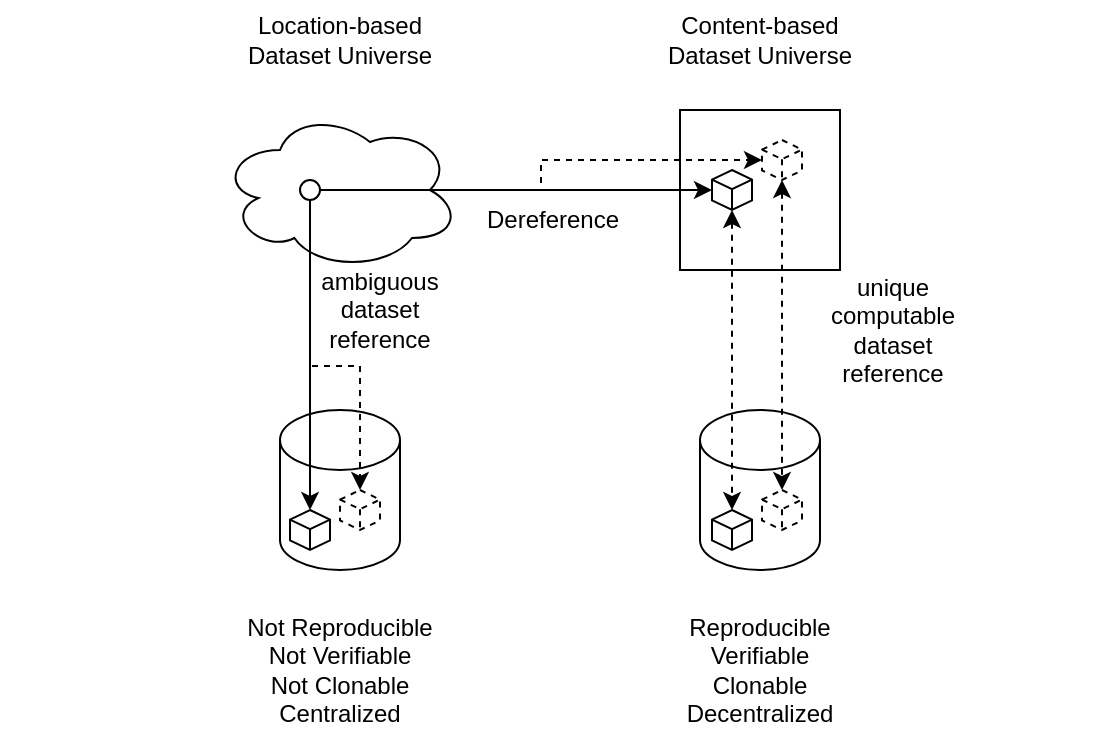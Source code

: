 <mxfile version="13.9.9"><diagram id="KIE13Q6r6VawRjMjFlNg" name="Page-1"><mxGraphModel dx="1718" dy="487" grid="1" gridSize="10" guides="1" tooltips="1" connect="1" arrows="1" fold="1" page="1" pageScale="1" pageWidth="850" pageHeight="1100" math="0" shadow="0"><root><mxCell id="0"/><mxCell id="1" parent="0"/><mxCell id="vqFmRx1DYh08fSHJZmiP-1" value="" style="whiteSpace=wrap;html=1;aspect=fixed;" vertex="1" parent="1"><mxGeometry x="250" y="240" width="80" height="80" as="geometry"/></mxCell><mxCell id="vqFmRx1DYh08fSHJZmiP-2" value="" style="shape=cylinder3;whiteSpace=wrap;html=1;boundedLbl=1;backgroundOutline=1;size=15;" vertex="1" parent="1"><mxGeometry x="260" y="390" width="60" height="80" as="geometry"/></mxCell><mxCell id="vqFmRx1DYh08fSHJZmiP-4" value="" style="ellipse;shape=cloud;whiteSpace=wrap;html=1;" vertex="1" parent="1"><mxGeometry x="20" y="240" width="120" height="80" as="geometry"/></mxCell><mxCell id="vqFmRx1DYh08fSHJZmiP-8" value="&lt;div&gt;Location-based &lt;br&gt;&lt;/div&gt;&lt;div&gt;Dataset Universe&lt;br&gt;&lt;/div&gt;" style="text;html=1;strokeColor=none;fillColor=none;align=center;verticalAlign=middle;whiteSpace=wrap;rounded=0;" vertex="1" parent="1"><mxGeometry x="-90" y="190" width="340" height="30" as="geometry"/></mxCell><mxCell id="vqFmRx1DYh08fSHJZmiP-10" value="&lt;div&gt;Content-based &lt;br&gt;&lt;/div&gt;&lt;div&gt;Dataset Universe&lt;br&gt;&lt;/div&gt;" style="text;html=1;strokeColor=none;fillColor=none;align=center;verticalAlign=middle;whiteSpace=wrap;rounded=0;" vertex="1" parent="1"><mxGeometry x="120" y="185" width="340" height="40" as="geometry"/></mxCell><mxCell id="vqFmRx1DYh08fSHJZmiP-13" value="Dereference" style="text;html=1;align=center;verticalAlign=middle;resizable=0;points=[];autosize=1;" vertex="1" parent="1"><mxGeometry x="146" y="285" width="80" height="20" as="geometry"/></mxCell><mxCell id="vqFmRx1DYh08fSHJZmiP-15" value="&lt;div&gt;unique &lt;br&gt;&lt;/div&gt;&lt;div&gt;computable&lt;/div&gt;&lt;div&gt;dataset&lt;br&gt;&lt;/div&gt;&lt;div&gt;reference&lt;/div&gt;" style="text;html=1;strokeColor=none;fillColor=none;align=center;verticalAlign=middle;whiteSpace=wrap;rounded=0;" vertex="1" parent="1"><mxGeometry x="311" y="340" width="91" height="20" as="geometry"/></mxCell><mxCell id="vqFmRx1DYh08fSHJZmiP-20" value="" style="ellipse;whiteSpace=wrap;html=1;aspect=fixed;" vertex="1" parent="1"><mxGeometry x="60" y="275" width="10" height="10" as="geometry"/></mxCell><mxCell id="vqFmRx1DYh08fSHJZmiP-21" value="" style="shape=cylinder3;whiteSpace=wrap;html=1;boundedLbl=1;backgroundOutline=1;size=15;" vertex="1" parent="1"><mxGeometry x="50" y="390" width="60" height="80" as="geometry"/></mxCell><mxCell id="vqFmRx1DYh08fSHJZmiP-31" value="" style="whiteSpace=wrap;html=1;shape=mxgraph.basic.isocube;isoAngle=15;" vertex="1" parent="1"><mxGeometry x="55" y="440" width="20" height="20" as="geometry"/></mxCell><mxCell id="vqFmRx1DYh08fSHJZmiP-32" value="" style="whiteSpace=wrap;html=1;shape=mxgraph.basic.isocube;isoAngle=15;" vertex="1" parent="1"><mxGeometry x="266" y="440" width="20" height="20" as="geometry"/></mxCell><mxCell id="vqFmRx1DYh08fSHJZmiP-34" style="edgeStyle=orthogonalEdgeStyle;rounded=0;orthogonalLoop=1;jettySize=auto;html=1;exitX=0.5;exitY=1;exitDx=0;exitDy=0;entryX=0.5;entryY=0;entryDx=0;entryDy=0;entryPerimeter=0;" edge="1" parent="1" source="vqFmRx1DYh08fSHJZmiP-20" target="vqFmRx1DYh08fSHJZmiP-31"><mxGeometry relative="1" as="geometry"/></mxCell><mxCell id="vqFmRx1DYh08fSHJZmiP-12" style="edgeStyle=orthogonalEdgeStyle;rounded=0;orthogonalLoop=1;jettySize=auto;html=1;exitX=0.417;exitY=0.5;exitDx=0;exitDy=0;exitPerimeter=0;entryX=0;entryY=0.5;entryDx=0;entryDy=0;entryPerimeter=0;" edge="1" parent="1" source="vqFmRx1DYh08fSHJZmiP-4" target="vqFmRx1DYh08fSHJZmiP-45"><mxGeometry relative="1" as="geometry"><mxPoint x="240" y="280" as="targetPoint"/></mxGeometry></mxCell><mxCell id="vqFmRx1DYh08fSHJZmiP-44" value="" style="whiteSpace=wrap;html=1;shape=mxgraph.basic.isocube;isoAngle=15;dashed=1;" vertex="1" parent="1"><mxGeometry x="80" y="430" width="20" height="20" as="geometry"/></mxCell><mxCell id="vqFmRx1DYh08fSHJZmiP-52" style="edgeStyle=orthogonalEdgeStyle;rounded=0;orthogonalLoop=1;jettySize=auto;html=1;entryX=0.5;entryY=0;entryDx=0;entryDy=0;entryPerimeter=0;dashed=1;startArrow=classic;startFill=1;" edge="1" parent="1" source="vqFmRx1DYh08fSHJZmiP-45" target="vqFmRx1DYh08fSHJZmiP-32"><mxGeometry relative="1" as="geometry"/></mxCell><mxCell id="vqFmRx1DYh08fSHJZmiP-45" value="" style="whiteSpace=wrap;html=1;shape=mxgraph.basic.isocube;isoAngle=15;" vertex="1" parent="1"><mxGeometry x="266" y="270" width="20" height="20" as="geometry"/></mxCell><mxCell id="vqFmRx1DYh08fSHJZmiP-46" style="edgeStyle=orthogonalEdgeStyle;rounded=0;orthogonalLoop=1;jettySize=auto;html=1;exitX=0.5;exitY=1;exitDx=0;exitDy=0;dashed=1;" edge="1" parent="1"><mxGeometry relative="1" as="geometry"><mxPoint x="125.0" y="340" as="sourcePoint"/><mxPoint x="125.0" y="340" as="targetPoint"/></mxGeometry></mxCell><mxCell id="vqFmRx1DYh08fSHJZmiP-47" style="edgeStyle=orthogonalEdgeStyle;rounded=0;orthogonalLoop=1;jettySize=auto;html=1;exitX=0.5;exitY=1;exitDx=0;exitDy=0;entryX=0.5;entryY=0;entryDx=0;entryDy=0;entryPerimeter=0;dashed=1;" edge="1" parent="1" source="vqFmRx1DYh08fSHJZmiP-20" target="vqFmRx1DYh08fSHJZmiP-44"><mxGeometry relative="1" as="geometry"><mxPoint x="75.0" y="295" as="sourcePoint"/><mxPoint x="75.0" y="450" as="targetPoint"/><Array as="points"><mxPoint x="65" y="368"/><mxPoint x="90" y="368"/></Array></mxGeometry></mxCell><mxCell id="vqFmRx1DYh08fSHJZmiP-48" value="" style="whiteSpace=wrap;html=1;shape=mxgraph.basic.isocube;isoAngle=15;dashed=1;" vertex="1" parent="1"><mxGeometry x="291" y="430" width="20" height="20" as="geometry"/></mxCell><mxCell id="vqFmRx1DYh08fSHJZmiP-53" style="edgeStyle=orthogonalEdgeStyle;rounded=0;orthogonalLoop=1;jettySize=auto;html=1;exitX=0.5;exitY=1;exitDx=0;exitDy=0;exitPerimeter=0;entryX=0.5;entryY=0;entryDx=0;entryDy=0;entryPerimeter=0;dashed=1;startArrow=classic;startFill=1;" edge="1" parent="1" source="vqFmRx1DYh08fSHJZmiP-50" target="vqFmRx1DYh08fSHJZmiP-48"><mxGeometry relative="1" as="geometry"/></mxCell><mxCell id="vqFmRx1DYh08fSHJZmiP-50" value="" style="whiteSpace=wrap;html=1;shape=mxgraph.basic.isocube;isoAngle=15;dashed=1;" vertex="1" parent="1"><mxGeometry x="291" y="255" width="20" height="20" as="geometry"/></mxCell><mxCell id="vqFmRx1DYh08fSHJZmiP-51" style="edgeStyle=orthogonalEdgeStyle;rounded=0;orthogonalLoop=1;jettySize=auto;html=1;exitX=1;exitY=0.5;exitDx=0;exitDy=0;entryX=0;entryY=0.5;entryDx=0;entryDy=0;entryPerimeter=0;dashed=1;" edge="1" parent="1" source="vqFmRx1DYh08fSHJZmiP-20" target="vqFmRx1DYh08fSHJZmiP-50"><mxGeometry relative="1" as="geometry"><mxPoint x="250.0" y="290" as="targetPoint"/><mxPoint x="80.04" y="290" as="sourcePoint"/></mxGeometry></mxCell><mxCell id="vqFmRx1DYh08fSHJZmiP-54" value="&lt;div&gt;ambiguous&lt;/div&gt;&lt;div&gt;dataset&lt;/div&gt;&lt;div&gt;reference&lt;br&gt;&lt;/div&gt;" style="text;html=1;strokeColor=none;fillColor=none;align=center;verticalAlign=middle;whiteSpace=wrap;rounded=0;" vertex="1" parent="1"><mxGeometry x="80" y="330" width="40" height="20" as="geometry"/></mxCell><mxCell id="vqFmRx1DYh08fSHJZmiP-56" value="&lt;div&gt;Reproducible&lt;/div&gt;&lt;div&gt;Verifiable&lt;/div&gt;&lt;div&gt;Clonable&lt;br&gt;&lt;/div&gt;&lt;div&gt;Decentralized&lt;br&gt;&lt;/div&gt;" style="text;html=1;strokeColor=none;fillColor=none;align=center;verticalAlign=middle;whiteSpace=wrap;rounded=0;dashed=1;" vertex="1" parent="1"><mxGeometry x="270" y="510" width="40" height="20" as="geometry"/></mxCell><mxCell id="vqFmRx1DYh08fSHJZmiP-59" value="&lt;div&gt;Not Reproducible&lt;/div&gt;&lt;div&gt;Not Verifiable&lt;/div&gt;&lt;div&gt;Not Clonable&lt;br&gt;&lt;/div&gt;&lt;div&gt;Centralized&lt;br&gt;&lt;/div&gt;" style="text;html=1;strokeColor=none;fillColor=none;align=center;verticalAlign=middle;whiteSpace=wrap;rounded=0;dashed=1;" vertex="1" parent="1"><mxGeometry x="25" y="510" width="110" height="20" as="geometry"/></mxCell></root></mxGraphModel></diagram></mxfile>